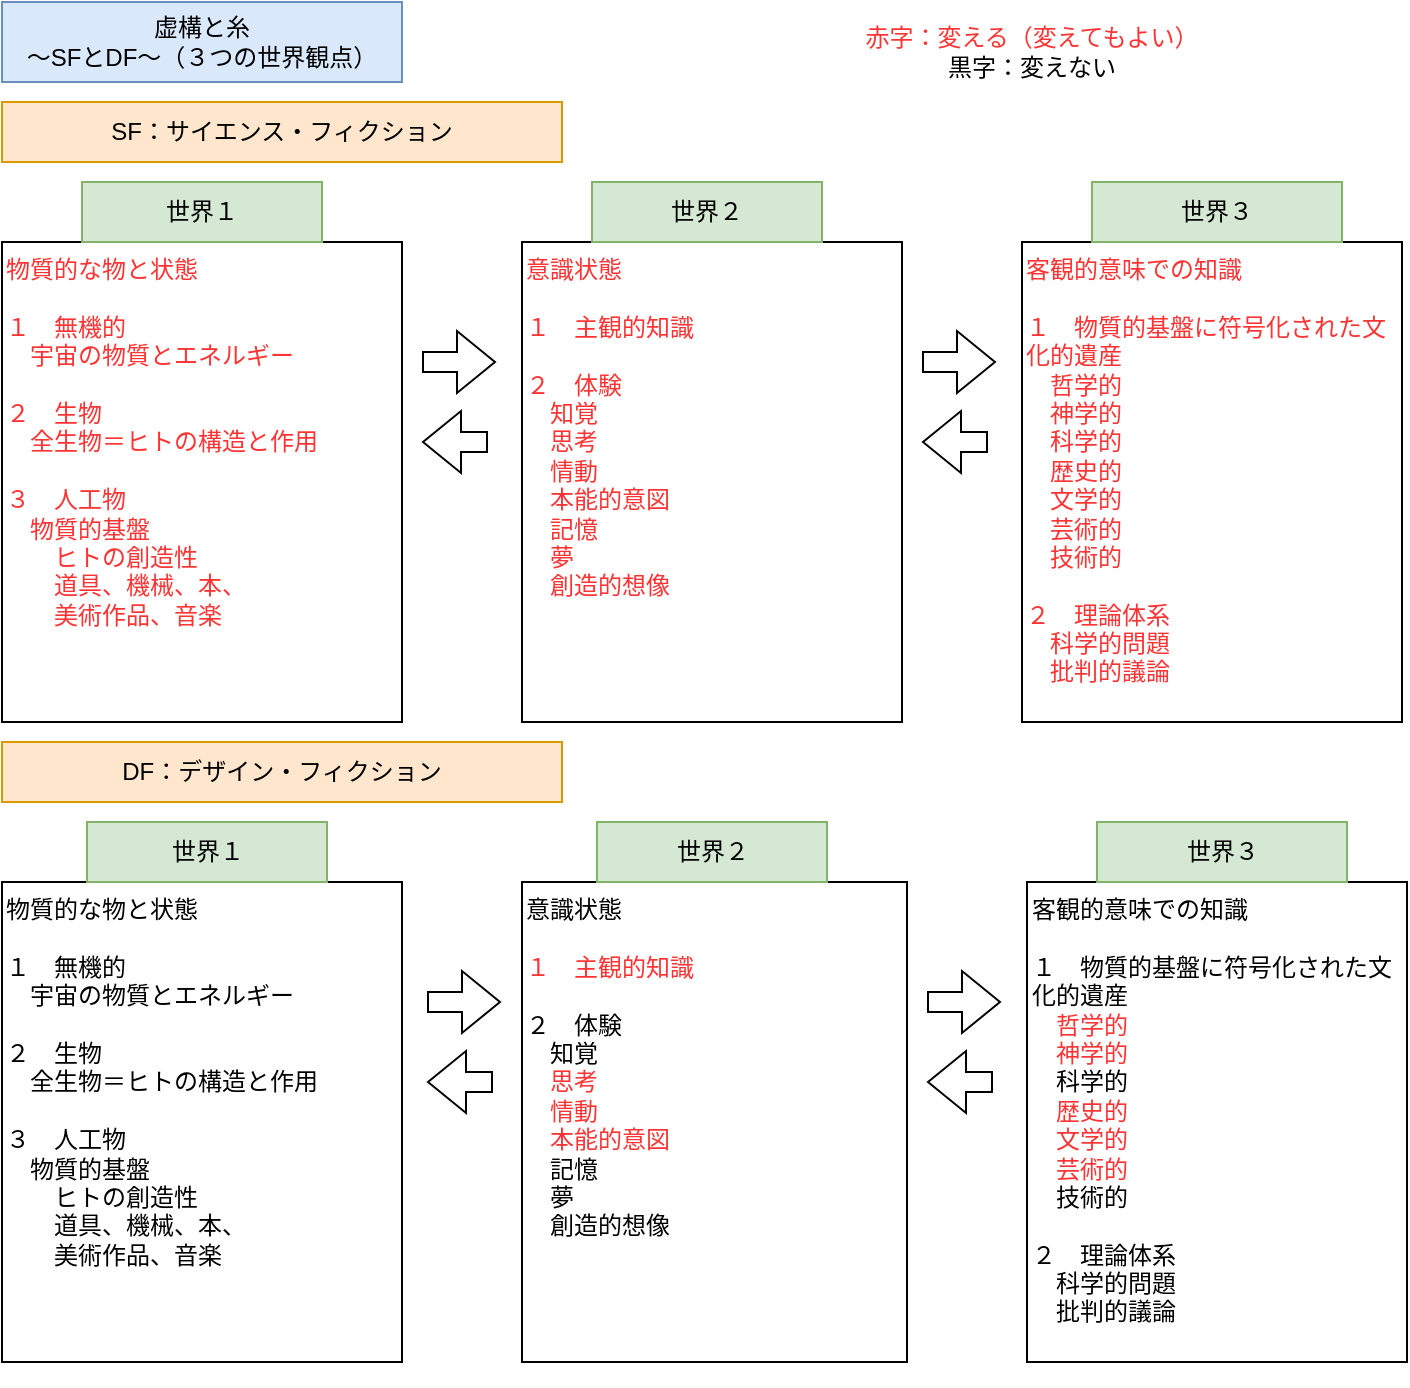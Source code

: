 <mxfile>
    <diagram name="ページ1" id="8ZIXF9zP0urzj6trUGyH">
        <mxGraphModel dx="947" dy="777" grid="1" gridSize="10" guides="1" tooltips="1" connect="1" arrows="1" fold="1" page="1" pageScale="1" pageWidth="1654" pageHeight="1169" math="0" shadow="0">
            <root>
                <mxCell id="0"/>
                <mxCell id="1" parent="0"/>
                <mxCell id="ET8XrTdHhX_8uVkZOnhe-1" value="虚構と糸&lt;div&gt;～SFとDF～（３つの世界観点）&lt;/div&gt;" style="text;html=1;align=center;verticalAlign=middle;whiteSpace=wrap;rounded=0;fillColor=#dae8fc;strokeColor=#6c8ebf;" parent="1" vertex="1">
                    <mxGeometry x="120" y="40" width="200" height="40" as="geometry"/>
                </mxCell>
                <mxCell id="ET8XrTdHhX_8uVkZOnhe-2" value="&lt;font style=&quot;color: rgb(255, 51, 51);&quot;&gt;物質的な物と状態&lt;/font&gt;&lt;div&gt;&lt;font style=&quot;color: rgb(255, 51, 51);&quot;&gt;&lt;br&gt;&lt;/font&gt;&lt;/div&gt;&lt;div&gt;&lt;font style=&quot;color: rgb(255, 51, 51);&quot;&gt;１　無機的&lt;/font&gt;&lt;/div&gt;&lt;div&gt;&lt;font style=&quot;color: rgb(255, 51, 51);&quot;&gt;　宇宙の物質とエネルギー&lt;/font&gt;&lt;/div&gt;&lt;div&gt;&lt;font style=&quot;color: rgb(255, 51, 51);&quot;&gt;&lt;br&gt;&lt;/font&gt;&lt;/div&gt;&lt;div&gt;&lt;font style=&quot;color: rgb(255, 51, 51);&quot;&gt;２　生物&lt;/font&gt;&lt;/div&gt;&lt;div&gt;&lt;font style=&quot;color: rgb(255, 51, 51);&quot;&gt;　全生物＝ヒトの構造と作用&lt;/font&gt;&lt;/div&gt;&lt;div&gt;&lt;font style=&quot;color: rgb(255, 51, 51);&quot;&gt;&lt;br&gt;&lt;/font&gt;&lt;/div&gt;&lt;div&gt;&lt;font style=&quot;color: rgb(255, 51, 51);&quot;&gt;３　人工物&lt;/font&gt;&lt;/div&gt;&lt;div&gt;&lt;font style=&quot;color: rgb(255, 51, 51);&quot;&gt;　物質的基盤&lt;/font&gt;&lt;/div&gt;&lt;div&gt;&lt;font style=&quot;color: rgb(255, 51, 51);&quot;&gt;　　ヒトの創造性&lt;/font&gt;&lt;/div&gt;&lt;div&gt;&lt;font style=&quot;color: rgb(255, 51, 51);&quot;&gt;　　道具、機械、本、&lt;/font&gt;&lt;/div&gt;&lt;div&gt;&lt;font style=&quot;color: rgb(255, 51, 51);&quot;&gt;　　美術作品、音楽&lt;/font&gt;&lt;/div&gt;&lt;div&gt;&lt;font style=&quot;color: rgb(255, 51, 51);&quot;&gt;&lt;br&gt;&lt;/font&gt;&lt;/div&gt;&lt;div style=&quot;&quot;&gt;&lt;br&gt;&lt;/div&gt;" style="rounded=0;whiteSpace=wrap;html=1;align=left;labelPosition=center;verticalLabelPosition=middle;verticalAlign=top;" parent="1" vertex="1">
                    <mxGeometry x="120" y="160" width="200" height="240" as="geometry"/>
                </mxCell>
                <mxCell id="ET8XrTdHhX_8uVkZOnhe-3" value="世界１" style="text;html=1;align=center;verticalAlign=middle;whiteSpace=wrap;rounded=0;fillColor=#d5e8d4;strokeColor=#82b366;" parent="1" vertex="1">
                    <mxGeometry x="160" y="130" width="120" height="30" as="geometry"/>
                </mxCell>
                <mxCell id="ET8XrTdHhX_8uVkZOnhe-4" value="&lt;div style=&quot;&quot;&gt;&lt;font style=&quot;color: rgb(255, 51, 51);&quot;&gt;意識状態&lt;/font&gt;&lt;/div&gt;&lt;div style=&quot;&quot;&gt;&lt;font style=&quot;color: rgb(255, 51, 51);&quot;&gt;&lt;br&gt;&lt;/font&gt;&lt;/div&gt;&lt;div style=&quot;&quot;&gt;&lt;font style=&quot;color: rgb(255, 51, 51);&quot;&gt;１　主観的知識&lt;/font&gt;&lt;/div&gt;&lt;div style=&quot;&quot;&gt;&lt;font style=&quot;color: rgb(255, 51, 51);&quot;&gt;&lt;br&gt;&lt;/font&gt;&lt;/div&gt;&lt;div style=&quot;&quot;&gt;&lt;font style=&quot;color: rgb(255, 51, 51);&quot;&gt;２　体験&lt;/font&gt;&lt;/div&gt;&lt;div style=&quot;&quot;&gt;&lt;font style=&quot;color: rgb(255, 51, 51);&quot;&gt;　知覚&lt;/font&gt;&lt;/div&gt;&lt;div style=&quot;&quot;&gt;&lt;font style=&quot;color: rgb(255, 51, 51);&quot;&gt;　思考&lt;/font&gt;&lt;/div&gt;&lt;div style=&quot;&quot;&gt;&lt;font style=&quot;color: rgb(255, 51, 51);&quot;&gt;　情動&lt;/font&gt;&lt;/div&gt;&lt;div style=&quot;&quot;&gt;&lt;font style=&quot;color: rgb(255, 51, 51);&quot;&gt;　本能的意図&lt;/font&gt;&lt;/div&gt;&lt;div style=&quot;&quot;&gt;&lt;font style=&quot;color: rgb(255, 51, 51);&quot;&gt;　記憶&lt;/font&gt;&lt;/div&gt;&lt;div style=&quot;&quot;&gt;&lt;font style=&quot;color: rgb(255, 51, 51);&quot;&gt;　夢&lt;/font&gt;&lt;/div&gt;&lt;div style=&quot;&quot;&gt;&lt;font style=&quot;color: rgb(255, 51, 51);&quot;&gt;　創造的想像&lt;/font&gt;&lt;/div&gt;" style="rounded=0;whiteSpace=wrap;html=1;align=left;verticalAlign=top;" parent="1" vertex="1">
                    <mxGeometry x="380" y="160" width="190" height="240" as="geometry"/>
                </mxCell>
                <mxCell id="ET8XrTdHhX_8uVkZOnhe-5" value="世界２" style="text;html=1;align=center;verticalAlign=middle;whiteSpace=wrap;rounded=0;fillColor=#d5e8d4;strokeColor=#82b366;" parent="1" vertex="1">
                    <mxGeometry x="415" y="130" width="115" height="30" as="geometry"/>
                </mxCell>
                <mxCell id="ET8XrTdHhX_8uVkZOnhe-6" value="" style="shape=flexArrow;endArrow=classic;html=1;rounded=0;" parent="1" edge="1">
                    <mxGeometry width="50" height="50" relative="1" as="geometry">
                        <mxPoint x="330" y="220" as="sourcePoint"/>
                        <mxPoint x="367" y="220" as="targetPoint"/>
                    </mxGeometry>
                </mxCell>
                <mxCell id="ET8XrTdHhX_8uVkZOnhe-7" value="" style="shape=flexArrow;endArrow=classic;html=1;rounded=0;" parent="1" edge="1">
                    <mxGeometry width="50" height="50" relative="1" as="geometry">
                        <mxPoint x="363" y="260" as="sourcePoint"/>
                        <mxPoint x="330" y="260" as="targetPoint"/>
                    </mxGeometry>
                </mxCell>
                <mxCell id="ET8XrTdHhX_8uVkZOnhe-8" value="&lt;font style=&quot;color: rgb(255, 51, 51);&quot;&gt;客観的意味での知識&lt;/font&gt;&lt;div&gt;&lt;font style=&quot;color: rgb(255, 51, 51);&quot;&gt;&lt;br&gt;&lt;/font&gt;&lt;/div&gt;&lt;div&gt;&lt;font style=&quot;color: rgb(255, 51, 51);&quot;&gt;１　物質的基盤に符号化された文化的遺産&lt;/font&gt;&lt;/div&gt;&lt;div&gt;&lt;font style=&quot;color: rgb(255, 51, 51);&quot;&gt;　哲学的&lt;/font&gt;&lt;/div&gt;&lt;div&gt;&lt;font style=&quot;color: rgb(255, 51, 51);&quot;&gt;　神学的&lt;/font&gt;&lt;/div&gt;&lt;div&gt;&lt;font style=&quot;color: rgb(255, 51, 51);&quot;&gt;　科学的&lt;/font&gt;&lt;/div&gt;&lt;div&gt;&lt;font style=&quot;color: rgb(255, 51, 51);&quot;&gt;　歴史的&lt;/font&gt;&lt;/div&gt;&lt;div&gt;&lt;font style=&quot;color: rgb(255, 51, 51);&quot;&gt;　文学的&lt;/font&gt;&lt;/div&gt;&lt;div&gt;&lt;font style=&quot;color: rgb(255, 51, 51);&quot;&gt;　芸術的&lt;/font&gt;&lt;/div&gt;&lt;div&gt;&lt;font style=&quot;color: rgb(255, 51, 51);&quot;&gt;　技術的&lt;/font&gt;&lt;/div&gt;&lt;div&gt;&lt;font style=&quot;color: rgb(255, 51, 51);&quot;&gt;&lt;br&gt;&lt;/font&gt;&lt;/div&gt;&lt;div&gt;&lt;font style=&quot;color: rgb(255, 51, 51);&quot;&gt;２　理論体系&lt;/font&gt;&lt;/div&gt;&lt;div&gt;&lt;font style=&quot;color: rgb(255, 51, 51);&quot;&gt;　科学的問題&lt;/font&gt;&lt;/div&gt;&lt;div&gt;&lt;font style=&quot;color: rgb(255, 51, 51);&quot;&gt;　批判的議論&lt;/font&gt;&lt;/div&gt;&lt;div&gt;&lt;font style=&quot;color: rgb(255, 51, 51);&quot;&gt;&lt;br&gt;&lt;/font&gt;&lt;div style=&quot;&quot;&gt;&lt;br&gt;&lt;/div&gt;&lt;/div&gt;" style="rounded=0;whiteSpace=wrap;html=1;align=left;verticalAlign=top;" parent="1" vertex="1">
                    <mxGeometry x="630" y="160" width="190" height="240" as="geometry"/>
                </mxCell>
                <mxCell id="ET8XrTdHhX_8uVkZOnhe-9" value="世界３" style="text;html=1;align=center;verticalAlign=middle;whiteSpace=wrap;rounded=0;fillColor=#d5e8d4;strokeColor=#82b366;" parent="1" vertex="1">
                    <mxGeometry x="665" y="130" width="125" height="30" as="geometry"/>
                </mxCell>
                <mxCell id="ET8XrTdHhX_8uVkZOnhe-10" value="" style="shape=flexArrow;endArrow=classic;html=1;rounded=0;" parent="1" edge="1">
                    <mxGeometry width="50" height="50" relative="1" as="geometry">
                        <mxPoint x="580" y="220" as="sourcePoint"/>
                        <mxPoint x="617" y="220" as="targetPoint"/>
                    </mxGeometry>
                </mxCell>
                <mxCell id="ET8XrTdHhX_8uVkZOnhe-11" value="" style="shape=flexArrow;endArrow=classic;html=1;rounded=0;" parent="1" edge="1">
                    <mxGeometry width="50" height="50" relative="1" as="geometry">
                        <mxPoint x="613" y="260" as="sourcePoint"/>
                        <mxPoint x="580" y="260" as="targetPoint"/>
                    </mxGeometry>
                </mxCell>
                <mxCell id="2" value="SF：サイエンス・フィクション" style="text;html=1;align=center;verticalAlign=middle;whiteSpace=wrap;rounded=0;fillColor=#ffe6cc;strokeColor=#d79b00;" vertex="1" parent="1">
                    <mxGeometry x="120" y="90" width="280" height="30" as="geometry"/>
                </mxCell>
                <mxCell id="3" value="物質的な物と状態&lt;div&gt;&lt;br&gt;&lt;/div&gt;&lt;div&gt;１　無機的&lt;/div&gt;&lt;div&gt;　宇宙の物質とエネルギー&lt;/div&gt;&lt;div&gt;&lt;br&gt;&lt;/div&gt;&lt;div&gt;２　生物&lt;/div&gt;&lt;div&gt;　全生物＝ヒトの構造と作用&lt;/div&gt;&lt;div&gt;&lt;br&gt;&lt;/div&gt;&lt;div&gt;３　人工物&lt;/div&gt;&lt;div&gt;　物質的基盤&lt;/div&gt;&lt;div&gt;　　ヒトの創造性&lt;/div&gt;&lt;div&gt;　　道具、機械、本、&lt;/div&gt;&lt;div&gt;　　美術作品、音楽&lt;/div&gt;&lt;div&gt;&lt;br&gt;&lt;/div&gt;&lt;div style=&quot;&quot;&gt;&lt;br&gt;&lt;/div&gt;" style="rounded=0;whiteSpace=wrap;html=1;align=left;labelPosition=center;verticalLabelPosition=middle;verticalAlign=top;" vertex="1" parent="1">
                    <mxGeometry x="120" y="480" width="200" height="240" as="geometry"/>
                </mxCell>
                <mxCell id="4" value="世界１" style="text;html=1;align=center;verticalAlign=middle;whiteSpace=wrap;rounded=0;fillColor=#d5e8d4;strokeColor=#82b366;" vertex="1" parent="1">
                    <mxGeometry x="162.5" y="450" width="120" height="30" as="geometry"/>
                </mxCell>
                <mxCell id="5" value="&lt;div style=&quot;&quot;&gt;意識状態&lt;/div&gt;&lt;div style=&quot;&quot;&gt;&lt;br&gt;&lt;/div&gt;&lt;div style=&quot;&quot;&gt;&lt;font style=&quot;color: rgb(255, 51, 51);&quot;&gt;１　主観的知識&lt;/font&gt;&lt;/div&gt;&lt;div style=&quot;&quot;&gt;&lt;br&gt;&lt;/div&gt;&lt;div style=&quot;&quot;&gt;２　体験&lt;/div&gt;&lt;div style=&quot;&quot;&gt;　知覚&lt;/div&gt;&lt;div style=&quot;&quot;&gt;&lt;font style=&quot;color: rgb(255, 51, 51);&quot;&gt;　思考&lt;/font&gt;&lt;/div&gt;&lt;div style=&quot;&quot;&gt;&lt;font style=&quot;color: rgb(255, 51, 51);&quot;&gt;　情動&lt;/font&gt;&lt;/div&gt;&lt;div style=&quot;&quot;&gt;&lt;font style=&quot;color: rgb(255, 51, 51);&quot;&gt;　本能的意図&lt;/font&gt;&lt;/div&gt;&lt;div style=&quot;&quot;&gt;　記憶&lt;/div&gt;&lt;div style=&quot;&quot;&gt;　夢&lt;/div&gt;&lt;div style=&quot;&quot;&gt;　創造的想像&lt;/div&gt;" style="rounded=0;whiteSpace=wrap;html=1;align=left;verticalAlign=top;" vertex="1" parent="1">
                    <mxGeometry x="380" y="480" width="192.5" height="240" as="geometry"/>
                </mxCell>
                <mxCell id="6" value="世界２" style="text;html=1;align=center;verticalAlign=middle;whiteSpace=wrap;rounded=0;fillColor=#d5e8d4;strokeColor=#82b366;" vertex="1" parent="1">
                    <mxGeometry x="417.5" y="450" width="115" height="30" as="geometry"/>
                </mxCell>
                <mxCell id="7" value="" style="shape=flexArrow;endArrow=classic;html=1;rounded=0;" edge="1" parent="1">
                    <mxGeometry width="50" height="50" relative="1" as="geometry">
                        <mxPoint x="332.5" y="540" as="sourcePoint"/>
                        <mxPoint x="369.5" y="540" as="targetPoint"/>
                    </mxGeometry>
                </mxCell>
                <mxCell id="8" value="" style="shape=flexArrow;endArrow=classic;html=1;rounded=0;" edge="1" parent="1">
                    <mxGeometry width="50" height="50" relative="1" as="geometry">
                        <mxPoint x="365.5" y="580" as="sourcePoint"/>
                        <mxPoint x="332.5" y="580" as="targetPoint"/>
                    </mxGeometry>
                </mxCell>
                <mxCell id="9" value="客観的意味での知識&lt;div&gt;&lt;br&gt;&lt;/div&gt;&lt;div&gt;１　物質的基盤に符号化された文化的遺産&lt;/div&gt;&lt;div&gt;&lt;font style=&quot;color: rgb(255, 51, 51);&quot;&gt;　哲学的&lt;/font&gt;&lt;/div&gt;&lt;div&gt;&lt;font style=&quot;color: rgb(255, 51, 51);&quot;&gt;　神学的&lt;/font&gt;&lt;/div&gt;&lt;div&gt;　科学的&lt;/div&gt;&lt;div&gt;&lt;font style=&quot;color: rgb(255, 51, 51);&quot;&gt;　歴史的&lt;/font&gt;&lt;/div&gt;&lt;div&gt;&lt;font style=&quot;color: rgb(255, 51, 51);&quot;&gt;　文学的&lt;/font&gt;&lt;/div&gt;&lt;div&gt;&lt;font style=&quot;color: rgb(255, 51, 51);&quot;&gt;　芸術的&lt;/font&gt;&lt;/div&gt;&lt;div&gt;　技術的&lt;/div&gt;&lt;div&gt;&lt;br&gt;&lt;/div&gt;&lt;div&gt;２　理論体系&lt;/div&gt;&lt;div&gt;　科学的問題&lt;/div&gt;&lt;div&gt;　批判的議論&lt;/div&gt;&lt;div&gt;&lt;br&gt;&lt;div style=&quot;&quot;&gt;&lt;br&gt;&lt;/div&gt;&lt;/div&gt;" style="rounded=0;whiteSpace=wrap;html=1;align=left;verticalAlign=top;" vertex="1" parent="1">
                    <mxGeometry x="632.5" y="480" width="190" height="240" as="geometry"/>
                </mxCell>
                <mxCell id="10" value="世界３" style="text;html=1;align=center;verticalAlign=middle;whiteSpace=wrap;rounded=0;fillColor=#d5e8d4;strokeColor=#82b366;" vertex="1" parent="1">
                    <mxGeometry x="667.5" y="450" width="125" height="30" as="geometry"/>
                </mxCell>
                <mxCell id="11" value="" style="shape=flexArrow;endArrow=classic;html=1;rounded=0;" edge="1" parent="1">
                    <mxGeometry width="50" height="50" relative="1" as="geometry">
                        <mxPoint x="582.5" y="540" as="sourcePoint"/>
                        <mxPoint x="619.5" y="540" as="targetPoint"/>
                    </mxGeometry>
                </mxCell>
                <mxCell id="12" value="" style="shape=flexArrow;endArrow=classic;html=1;rounded=0;" edge="1" parent="1">
                    <mxGeometry width="50" height="50" relative="1" as="geometry">
                        <mxPoint x="615.5" y="580" as="sourcePoint"/>
                        <mxPoint x="582.5" y="580" as="targetPoint"/>
                    </mxGeometry>
                </mxCell>
                <mxCell id="13" value="DF：デザイン・フィクション" style="text;html=1;align=center;verticalAlign=middle;whiteSpace=wrap;rounded=0;fillColor=#ffe6cc;strokeColor=#d79b00;" vertex="1" parent="1">
                    <mxGeometry x="120" y="410" width="280" height="30" as="geometry"/>
                </mxCell>
                <mxCell id="14" value="&lt;font style=&quot;color: rgb(255, 51, 51);&quot;&gt;赤字：変える（変えてもよい）&lt;/font&gt;&lt;div&gt;黒字：変えない&lt;/div&gt;" style="text;html=1;align=center;verticalAlign=middle;whiteSpace=wrap;rounded=0;" vertex="1" parent="1">
                    <mxGeometry x="530" y="50" width="210" height="30" as="geometry"/>
                </mxCell>
            </root>
        </mxGraphModel>
    </diagram>
</mxfile>